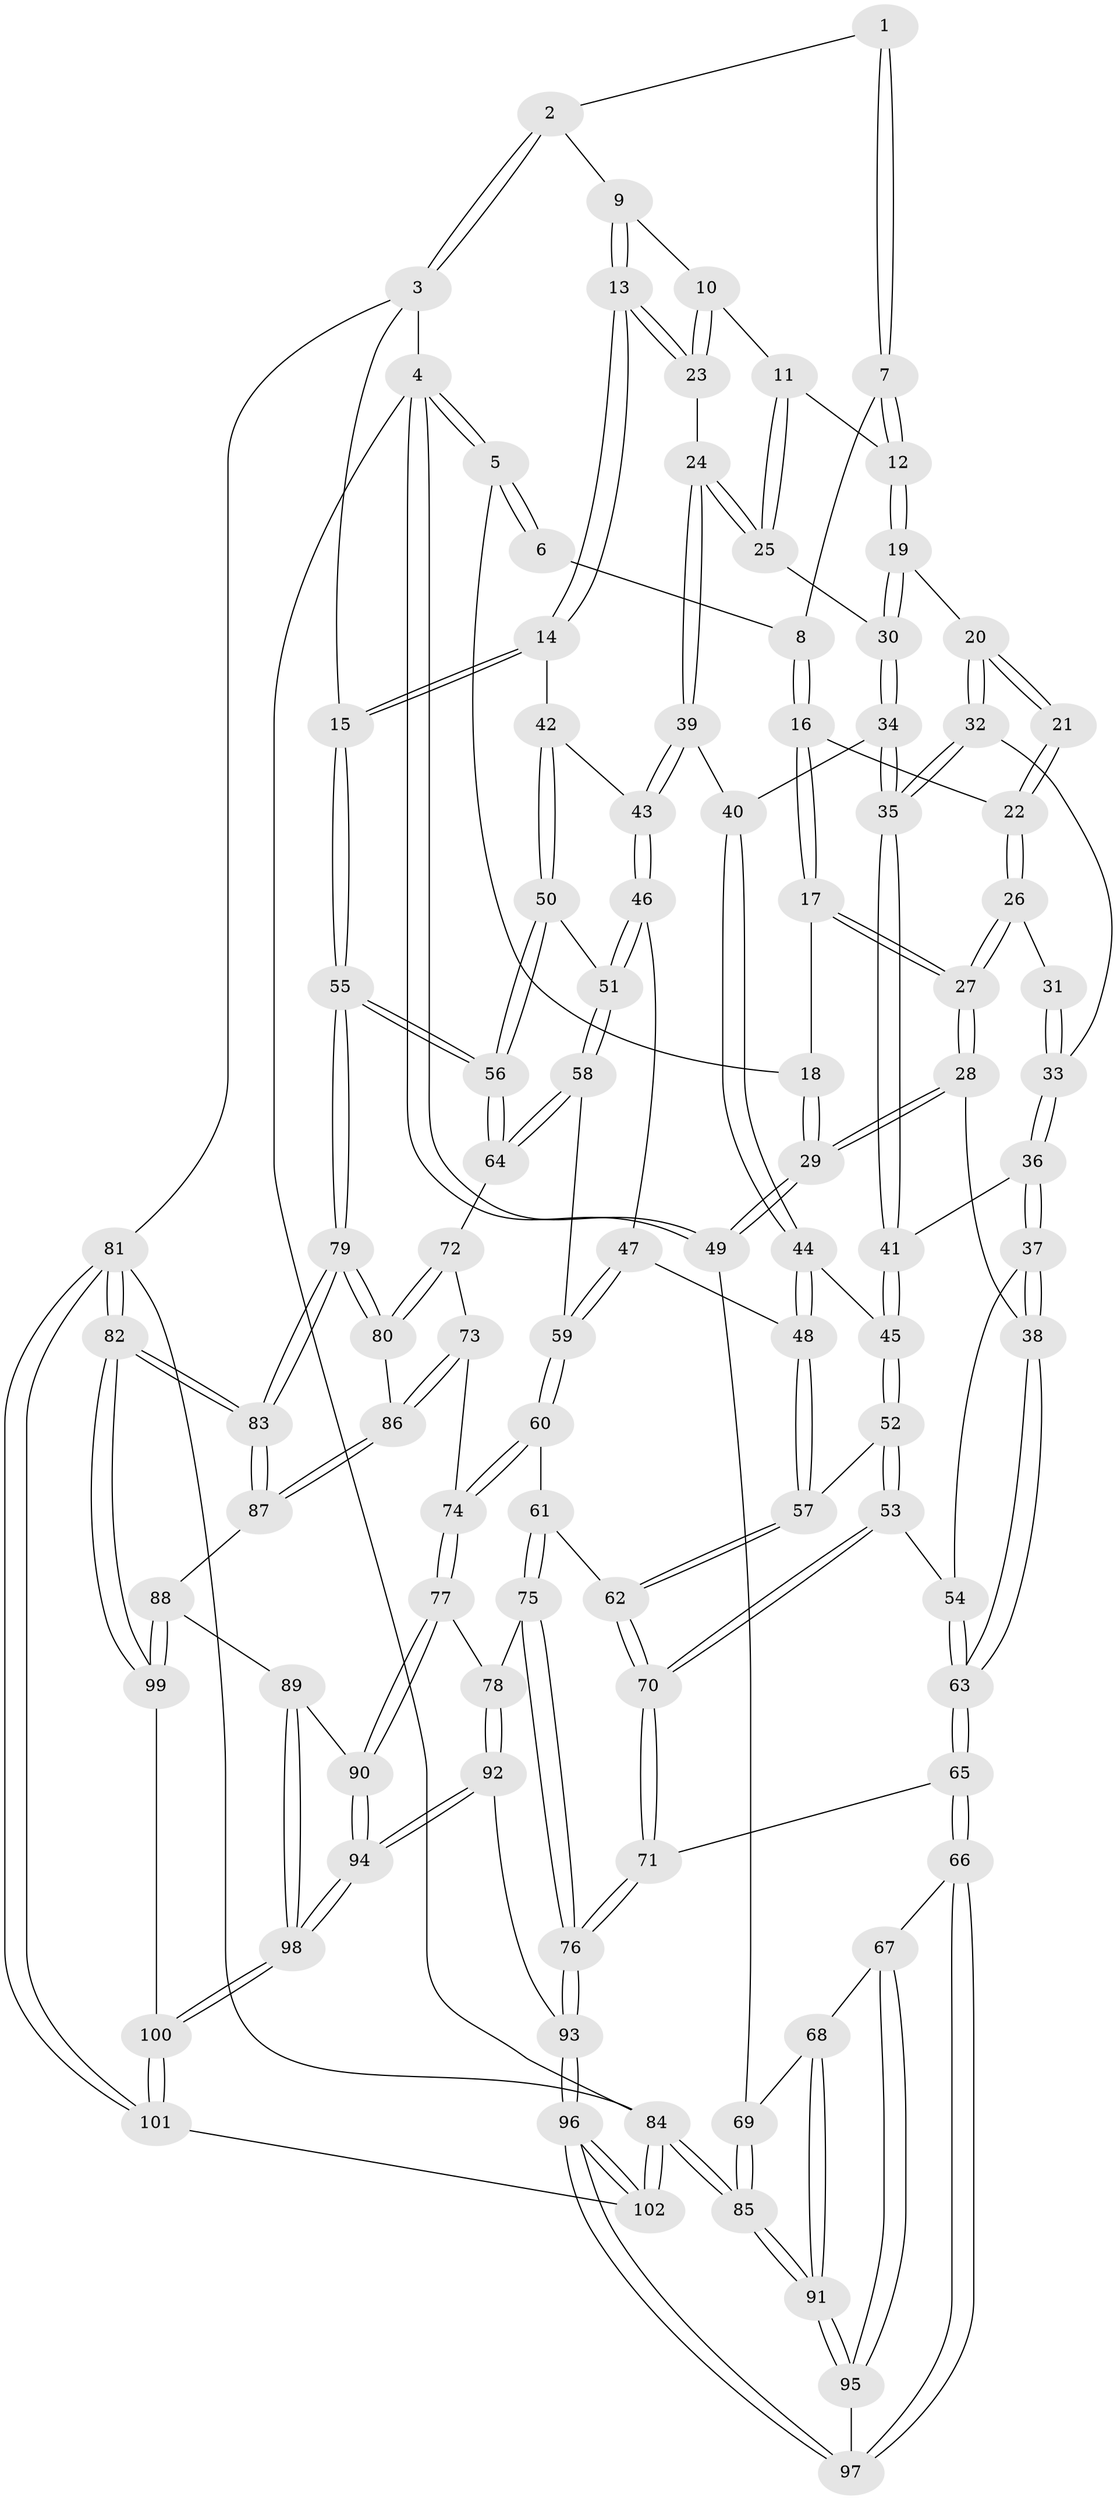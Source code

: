 // Generated by graph-tools (version 1.1) at 2025/38/02/21/25 10:38:58]
// undirected, 102 vertices, 252 edges
graph export_dot {
graph [start="1"]
  node [color=gray90,style=filled];
  1 [pos="+0.5281965165743436+0"];
  2 [pos="+0.7220857266450184+0"];
  3 [pos="+1+0"];
  4 [pos="+0+0"];
  5 [pos="+0+0"];
  6 [pos="+0.09070774910959414+0"];
  7 [pos="+0.48852066861942606+0"];
  8 [pos="+0.24832071277732137+0.10033543637535661"];
  9 [pos="+0.7570155815644235+0.09065929797866701"];
  10 [pos="+0.7336323054571882+0.1312535062466019"];
  11 [pos="+0.6768261286191414+0.14982842197333512"];
  12 [pos="+0.4971420102888776+0.11990977810082197"];
  13 [pos="+0.9590251950913512+0.2339630324573243"];
  14 [pos="+1+0.2774515622212414"];
  15 [pos="+1+0.27211706599507535"];
  16 [pos="+0.24207987477764273+0.11177518481305952"];
  17 [pos="+0.12297441523661527+0.13507941514090416"];
  18 [pos="+0.0619534225133804+0.07585735092114604"];
  19 [pos="+0.4967159883357386+0.12262683286399666"];
  20 [pos="+0.3153262323776224+0.21603402742068706"];
  21 [pos="+0.3133634471574096+0.2147698524219926"];
  22 [pos="+0.25894887456626775+0.1415702092359198"];
  23 [pos="+0.734863599605864+0.2227017353434554"];
  24 [pos="+0.6942045090396448+0.2939517452708304"];
  25 [pos="+0.6291940038096974+0.24706587819864598"];
  26 [pos="+0.18803448193184058+0.25633151676834187"];
  27 [pos="+0.10785957514847859+0.2652503636911341"];
  28 [pos="+0.02087234534584398+0.41186566060660246"];
  29 [pos="+0+0.4397511941559885"];
  30 [pos="+0.5211930151430981+0.21023688267530785"];
  31 [pos="+0.2115479812628127+0.25858016559784297"];
  32 [pos="+0.32453858937248403+0.2577111685723238"];
  33 [pos="+0.26061673801756713+0.32967794766807706"];
  34 [pos="+0.4910586112747899+0.29779555468998475"];
  35 [pos="+0.4277432095954173+0.35554232391393303"];
  36 [pos="+0.2301676481347169+0.41343754340184596"];
  37 [pos="+0.20102706237917703+0.4343481778693957"];
  38 [pos="+0.15074124744588385+0.44880537046926783"];
  39 [pos="+0.698605347803592+0.310164163820233"];
  40 [pos="+0.5946958983367094+0.37101457377739433"];
  41 [pos="+0.42027145398053006+0.3851218819611848"];
  42 [pos="+0.8345656955569596+0.3731020607168526"];
  43 [pos="+0.7803002800207893+0.3898133044059816"];
  44 [pos="+0.589225209773807+0.43999977130673745"];
  45 [pos="+0.44231863690967643+0.4478266047230571"];
  46 [pos="+0.7451328575406828+0.4690583721352551"];
  47 [pos="+0.6792963247586921+0.4963554937628562"];
  48 [pos="+0.6437392373947659+0.5020613282023877"];
  49 [pos="+0+0.44158331039242765"];
  50 [pos="+0.889323203701797+0.5354577916761738"];
  51 [pos="+0.7833384007070802+0.5260780516746525"];
  52 [pos="+0.43054025600021273+0.5301009983130013"];
  53 [pos="+0.4215866539841086+0.5411524517604971"];
  54 [pos="+0.3588867533372989+0.5331684766405524"];
  55 [pos="+1+0.6259909705953067"];
  56 [pos="+1+0.6237782295802372"];
  57 [pos="+0.5945630792990243+0.567212061853277"];
  58 [pos="+0.7927945316931228+0.6039884213074659"];
  59 [pos="+0.7125296131544578+0.6330509063739267"];
  60 [pos="+0.6921421779844104+0.6561050002650146"];
  61 [pos="+0.6054146498586783+0.637384279832831"];
  62 [pos="+0.6000817528663307+0.6299682929356795"];
  63 [pos="+0.22304181892251432+0.6132880829301587"];
  64 [pos="+0.8213149921614061+0.6359719821318636"];
  65 [pos="+0.22841751793430518+0.6784645607320559"];
  66 [pos="+0.1885824924929816+0.7169066077166513"];
  67 [pos="+0.1531161715353979+0.7218961059428048"];
  68 [pos="+0.09771120442181645+0.7038598306842629"];
  69 [pos="+0+0.5336682351915956"];
  70 [pos="+0.408460933710657+0.6932117118738722"];
  71 [pos="+0.40528453110306883+0.700359666403951"];
  72 [pos="+0.8094219017337597+0.669989612765443"];
  73 [pos="+0.7390209482270192+0.7267045394722481"];
  74 [pos="+0.721815568450786+0.7212299211686094"];
  75 [pos="+0.6012389147948198+0.6853639421483365"];
  76 [pos="+0.43012190308133746+0.7719971750504153"];
  77 [pos="+0.6588832669475938+0.7633137835413459"];
  78 [pos="+0.6152875527219318+0.7492353934074854"];
  79 [pos="+1+0.752743537919665"];
  80 [pos="+0.8623222285705381+0.7679694734615582"];
  81 [pos="+1+1"];
  82 [pos="+1+1"];
  83 [pos="+1+1"];
  84 [pos="+0+1"];
  85 [pos="+0+1"];
  86 [pos="+0.7907982847169651+0.807430927657424"];
  87 [pos="+0.7838557040832135+0.8291481357270475"];
  88 [pos="+0.7653435457448409+0.8476725422540751"];
  89 [pos="+0.6998790296319461+0.8450956522388695"];
  90 [pos="+0.6677613329453568+0.8002426760574654"];
  91 [pos="+0+0.9766034168543735"];
  92 [pos="+0.4812275378223481+0.8515924074958948"];
  93 [pos="+0.4445967030110223+0.8413651560426612"];
  94 [pos="+0.5328445900131331+0.8895578668796458"];
  95 [pos="+0.09488170933522375+0.8600102610927736"];
  96 [pos="+0.3068418307414868+0.9614078644109868"];
  97 [pos="+0.27198489463215686+0.920064061434389"];
  98 [pos="+0.595164047715147+0.9509671781106943"];
  99 [pos="+0.76622703603086+0.8967255576032064"];
  100 [pos="+0.6535622655290119+1"];
  101 [pos="+0.6784123104382929+1"];
  102 [pos="+0.23650804521910967+1"];
  1 -- 2;
  1 -- 7;
  1 -- 7;
  2 -- 3;
  2 -- 3;
  2 -- 9;
  3 -- 4;
  3 -- 15;
  3 -- 81;
  4 -- 5;
  4 -- 5;
  4 -- 49;
  4 -- 49;
  4 -- 84;
  5 -- 6;
  5 -- 6;
  5 -- 18;
  6 -- 8;
  7 -- 8;
  7 -- 12;
  7 -- 12;
  8 -- 16;
  8 -- 16;
  9 -- 10;
  9 -- 13;
  9 -- 13;
  10 -- 11;
  10 -- 23;
  10 -- 23;
  11 -- 12;
  11 -- 25;
  11 -- 25;
  12 -- 19;
  12 -- 19;
  13 -- 14;
  13 -- 14;
  13 -- 23;
  13 -- 23;
  14 -- 15;
  14 -- 15;
  14 -- 42;
  15 -- 55;
  15 -- 55;
  16 -- 17;
  16 -- 17;
  16 -- 22;
  17 -- 18;
  17 -- 27;
  17 -- 27;
  18 -- 29;
  18 -- 29;
  19 -- 20;
  19 -- 30;
  19 -- 30;
  20 -- 21;
  20 -- 21;
  20 -- 32;
  20 -- 32;
  21 -- 22;
  21 -- 22;
  22 -- 26;
  22 -- 26;
  23 -- 24;
  24 -- 25;
  24 -- 25;
  24 -- 39;
  24 -- 39;
  25 -- 30;
  26 -- 27;
  26 -- 27;
  26 -- 31;
  27 -- 28;
  27 -- 28;
  28 -- 29;
  28 -- 29;
  28 -- 38;
  29 -- 49;
  29 -- 49;
  30 -- 34;
  30 -- 34;
  31 -- 33;
  31 -- 33;
  32 -- 33;
  32 -- 35;
  32 -- 35;
  33 -- 36;
  33 -- 36;
  34 -- 35;
  34 -- 35;
  34 -- 40;
  35 -- 41;
  35 -- 41;
  36 -- 37;
  36 -- 37;
  36 -- 41;
  37 -- 38;
  37 -- 38;
  37 -- 54;
  38 -- 63;
  38 -- 63;
  39 -- 40;
  39 -- 43;
  39 -- 43;
  40 -- 44;
  40 -- 44;
  41 -- 45;
  41 -- 45;
  42 -- 43;
  42 -- 50;
  42 -- 50;
  43 -- 46;
  43 -- 46;
  44 -- 45;
  44 -- 48;
  44 -- 48;
  45 -- 52;
  45 -- 52;
  46 -- 47;
  46 -- 51;
  46 -- 51;
  47 -- 48;
  47 -- 59;
  47 -- 59;
  48 -- 57;
  48 -- 57;
  49 -- 69;
  50 -- 51;
  50 -- 56;
  50 -- 56;
  51 -- 58;
  51 -- 58;
  52 -- 53;
  52 -- 53;
  52 -- 57;
  53 -- 54;
  53 -- 70;
  53 -- 70;
  54 -- 63;
  54 -- 63;
  55 -- 56;
  55 -- 56;
  55 -- 79;
  55 -- 79;
  56 -- 64;
  56 -- 64;
  57 -- 62;
  57 -- 62;
  58 -- 59;
  58 -- 64;
  58 -- 64;
  59 -- 60;
  59 -- 60;
  60 -- 61;
  60 -- 74;
  60 -- 74;
  61 -- 62;
  61 -- 75;
  61 -- 75;
  62 -- 70;
  62 -- 70;
  63 -- 65;
  63 -- 65;
  64 -- 72;
  65 -- 66;
  65 -- 66;
  65 -- 71;
  66 -- 67;
  66 -- 97;
  66 -- 97;
  67 -- 68;
  67 -- 95;
  67 -- 95;
  68 -- 69;
  68 -- 91;
  68 -- 91;
  69 -- 85;
  69 -- 85;
  70 -- 71;
  70 -- 71;
  71 -- 76;
  71 -- 76;
  72 -- 73;
  72 -- 80;
  72 -- 80;
  73 -- 74;
  73 -- 86;
  73 -- 86;
  74 -- 77;
  74 -- 77;
  75 -- 76;
  75 -- 76;
  75 -- 78;
  76 -- 93;
  76 -- 93;
  77 -- 78;
  77 -- 90;
  77 -- 90;
  78 -- 92;
  78 -- 92;
  79 -- 80;
  79 -- 80;
  79 -- 83;
  79 -- 83;
  80 -- 86;
  81 -- 82;
  81 -- 82;
  81 -- 101;
  81 -- 101;
  81 -- 84;
  82 -- 83;
  82 -- 83;
  82 -- 99;
  82 -- 99;
  83 -- 87;
  83 -- 87;
  84 -- 85;
  84 -- 85;
  84 -- 102;
  84 -- 102;
  85 -- 91;
  85 -- 91;
  86 -- 87;
  86 -- 87;
  87 -- 88;
  88 -- 89;
  88 -- 99;
  88 -- 99;
  89 -- 90;
  89 -- 98;
  89 -- 98;
  90 -- 94;
  90 -- 94;
  91 -- 95;
  91 -- 95;
  92 -- 93;
  92 -- 94;
  92 -- 94;
  93 -- 96;
  93 -- 96;
  94 -- 98;
  94 -- 98;
  95 -- 97;
  96 -- 97;
  96 -- 97;
  96 -- 102;
  96 -- 102;
  98 -- 100;
  98 -- 100;
  99 -- 100;
  100 -- 101;
  100 -- 101;
  101 -- 102;
}
